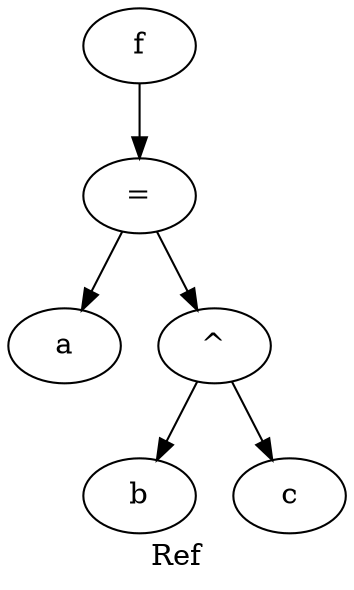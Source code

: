 digraph {
label="Ref";
x55abfc99bdb0 -> x55abfc99bcd0
x55abfc99bcd0 -> x55abfc99b910
x55abfc99bcd0 -> x55abfc99bc60
x55abfc99bc60 -> x55abfc99ba80
x55abfc99bc60 -> x55abfc99bbf0
x55abfc99bdb0 [label="f"];
x55abfc99bcd0 [label="="];
x55abfc99b910 [label="a"];
x55abfc99bc60 [label="^"];
x55abfc99ba80 [label="b"];
x55abfc99bbf0 [label="c"];
}
